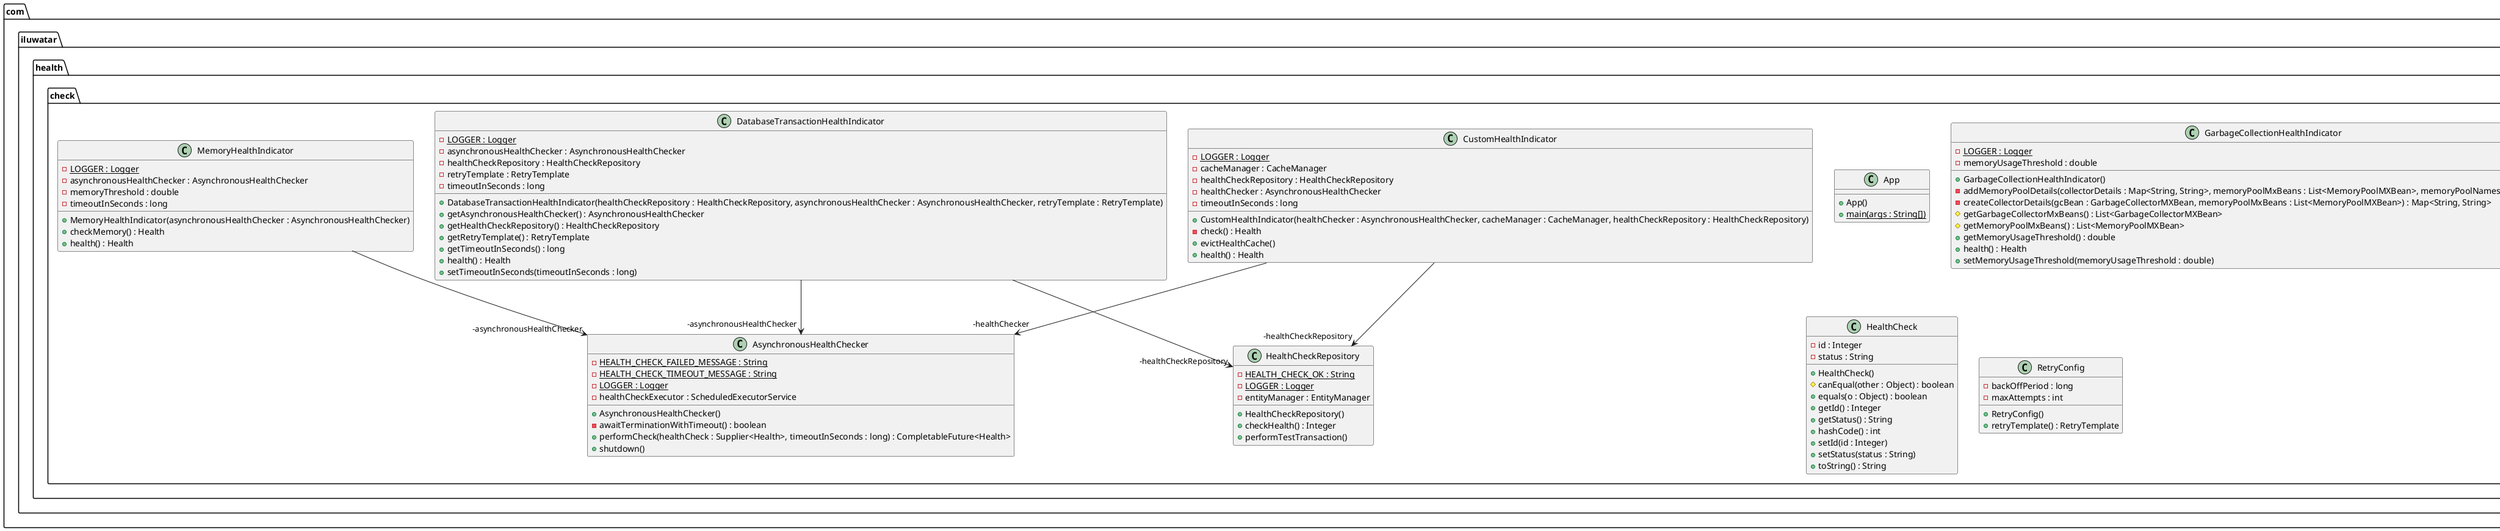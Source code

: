 @startuml
package com.iluwatar.health.check {
  class App {
    + App()
    + main(args : String[]) {static}
  }
  class AsynchronousHealthChecker {
    - HEALTH_CHECK_FAILED_MESSAGE : String {static}
    - HEALTH_CHECK_TIMEOUT_MESSAGE : String {static}
    - LOGGER : Logger {static}
    - healthCheckExecutor : ScheduledExecutorService
    + AsynchronousHealthChecker()
    - awaitTerminationWithTimeout() : boolean
    + performCheck(healthCheck : Supplier<Health>, timeoutInSeconds : long) : CompletableFuture<Health>
    + shutdown()
  }
  class CustomHealthIndicator {
    - LOGGER : Logger {static}
    - cacheManager : CacheManager
    - healthCheckRepository : HealthCheckRepository
    - healthChecker : AsynchronousHealthChecker
    - timeoutInSeconds : long
    + CustomHealthIndicator(healthChecker : AsynchronousHealthChecker, cacheManager : CacheManager, healthCheckRepository : HealthCheckRepository)
    - check() : Health
    + evictHealthCache()
    + health() : Health
  }
  class DatabaseTransactionHealthIndicator {
    - LOGGER : Logger {static}
    - asynchronousHealthChecker : AsynchronousHealthChecker
    - healthCheckRepository : HealthCheckRepository
    - retryTemplate : RetryTemplate
    - timeoutInSeconds : long
    + DatabaseTransactionHealthIndicator(healthCheckRepository : HealthCheckRepository, asynchronousHealthChecker : AsynchronousHealthChecker, retryTemplate : RetryTemplate)
    + getAsynchronousHealthChecker() : AsynchronousHealthChecker
    + getHealthCheckRepository() : HealthCheckRepository
    + getRetryTemplate() : RetryTemplate
    + getTimeoutInSeconds() : long
    + health() : Health
    + setTimeoutInSeconds(timeoutInSeconds : long)
  }
  class GarbageCollectionHealthIndicator {
    - LOGGER : Logger {static}
    - memoryUsageThreshold : double
    + GarbageCollectionHealthIndicator()
    - addMemoryPoolDetails(collectorDetails : Map<String, String>, memoryPoolMxBeans : List<MemoryPoolMXBean>, memoryPoolNamesList : List<String>)
    - createCollectorDetails(gcBean : GarbageCollectorMXBean, memoryPoolMxBeans : List<MemoryPoolMXBean>) : Map<String, String>
    # getGarbageCollectorMxBeans() : List<GarbageCollectorMXBean>
    # getMemoryPoolMxBeans() : List<MemoryPoolMXBean>
    + getMemoryUsageThreshold() : double
    + health() : Health
    + setMemoryUsageThreshold(memoryUsageThreshold : double)
  }
  class HealthCheck {
    - id : Integer
    - status : String
    + HealthCheck()
    # canEqual(other : Object) : boolean
    + equals(o : Object) : boolean
    + getId() : Integer
    + getStatus() : String
    + hashCode() : int
    + setId(id : Integer)
    + setStatus(status : String)
    + toString() : String
  }
  class HealthCheckRepository {
    - HEALTH_CHECK_OK : String {static}
    - LOGGER : Logger {static}
    - entityManager : EntityManager
    + HealthCheckRepository()
    + checkHealth() : Integer
    + performTestTransaction()
  }
  class MemoryHealthIndicator {
    - LOGGER : Logger {static}
    - asynchronousHealthChecker : AsynchronousHealthChecker
    - memoryThreshold : double
    - timeoutInSeconds : long
    + MemoryHealthIndicator(asynchronousHealthChecker : AsynchronousHealthChecker)
    + checkMemory() : Health
    + health() : Health
  }
  class RetryConfig {
    - backOffPeriod : long
    - maxAttempts : int
    + RetryConfig()
    + retryTemplate() : RetryTemplate
  }
}
DatabaseTransactionHealthIndicator -->  "-asynchronousHealthChecker" AsynchronousHealthChecker
CustomHealthIndicator -->  "-healthCheckRepository" HealthCheckRepository
DatabaseTransactionHealthIndicator -->  "-healthCheckRepository" HealthCheckRepository
CustomHealthIndicator -->  "-healthChecker" AsynchronousHealthChecker
Builder ..+ Health
MemoryHealthIndicator -->  "-asynchronousHealthChecker" AsynchronousHealthChecker
@enduml